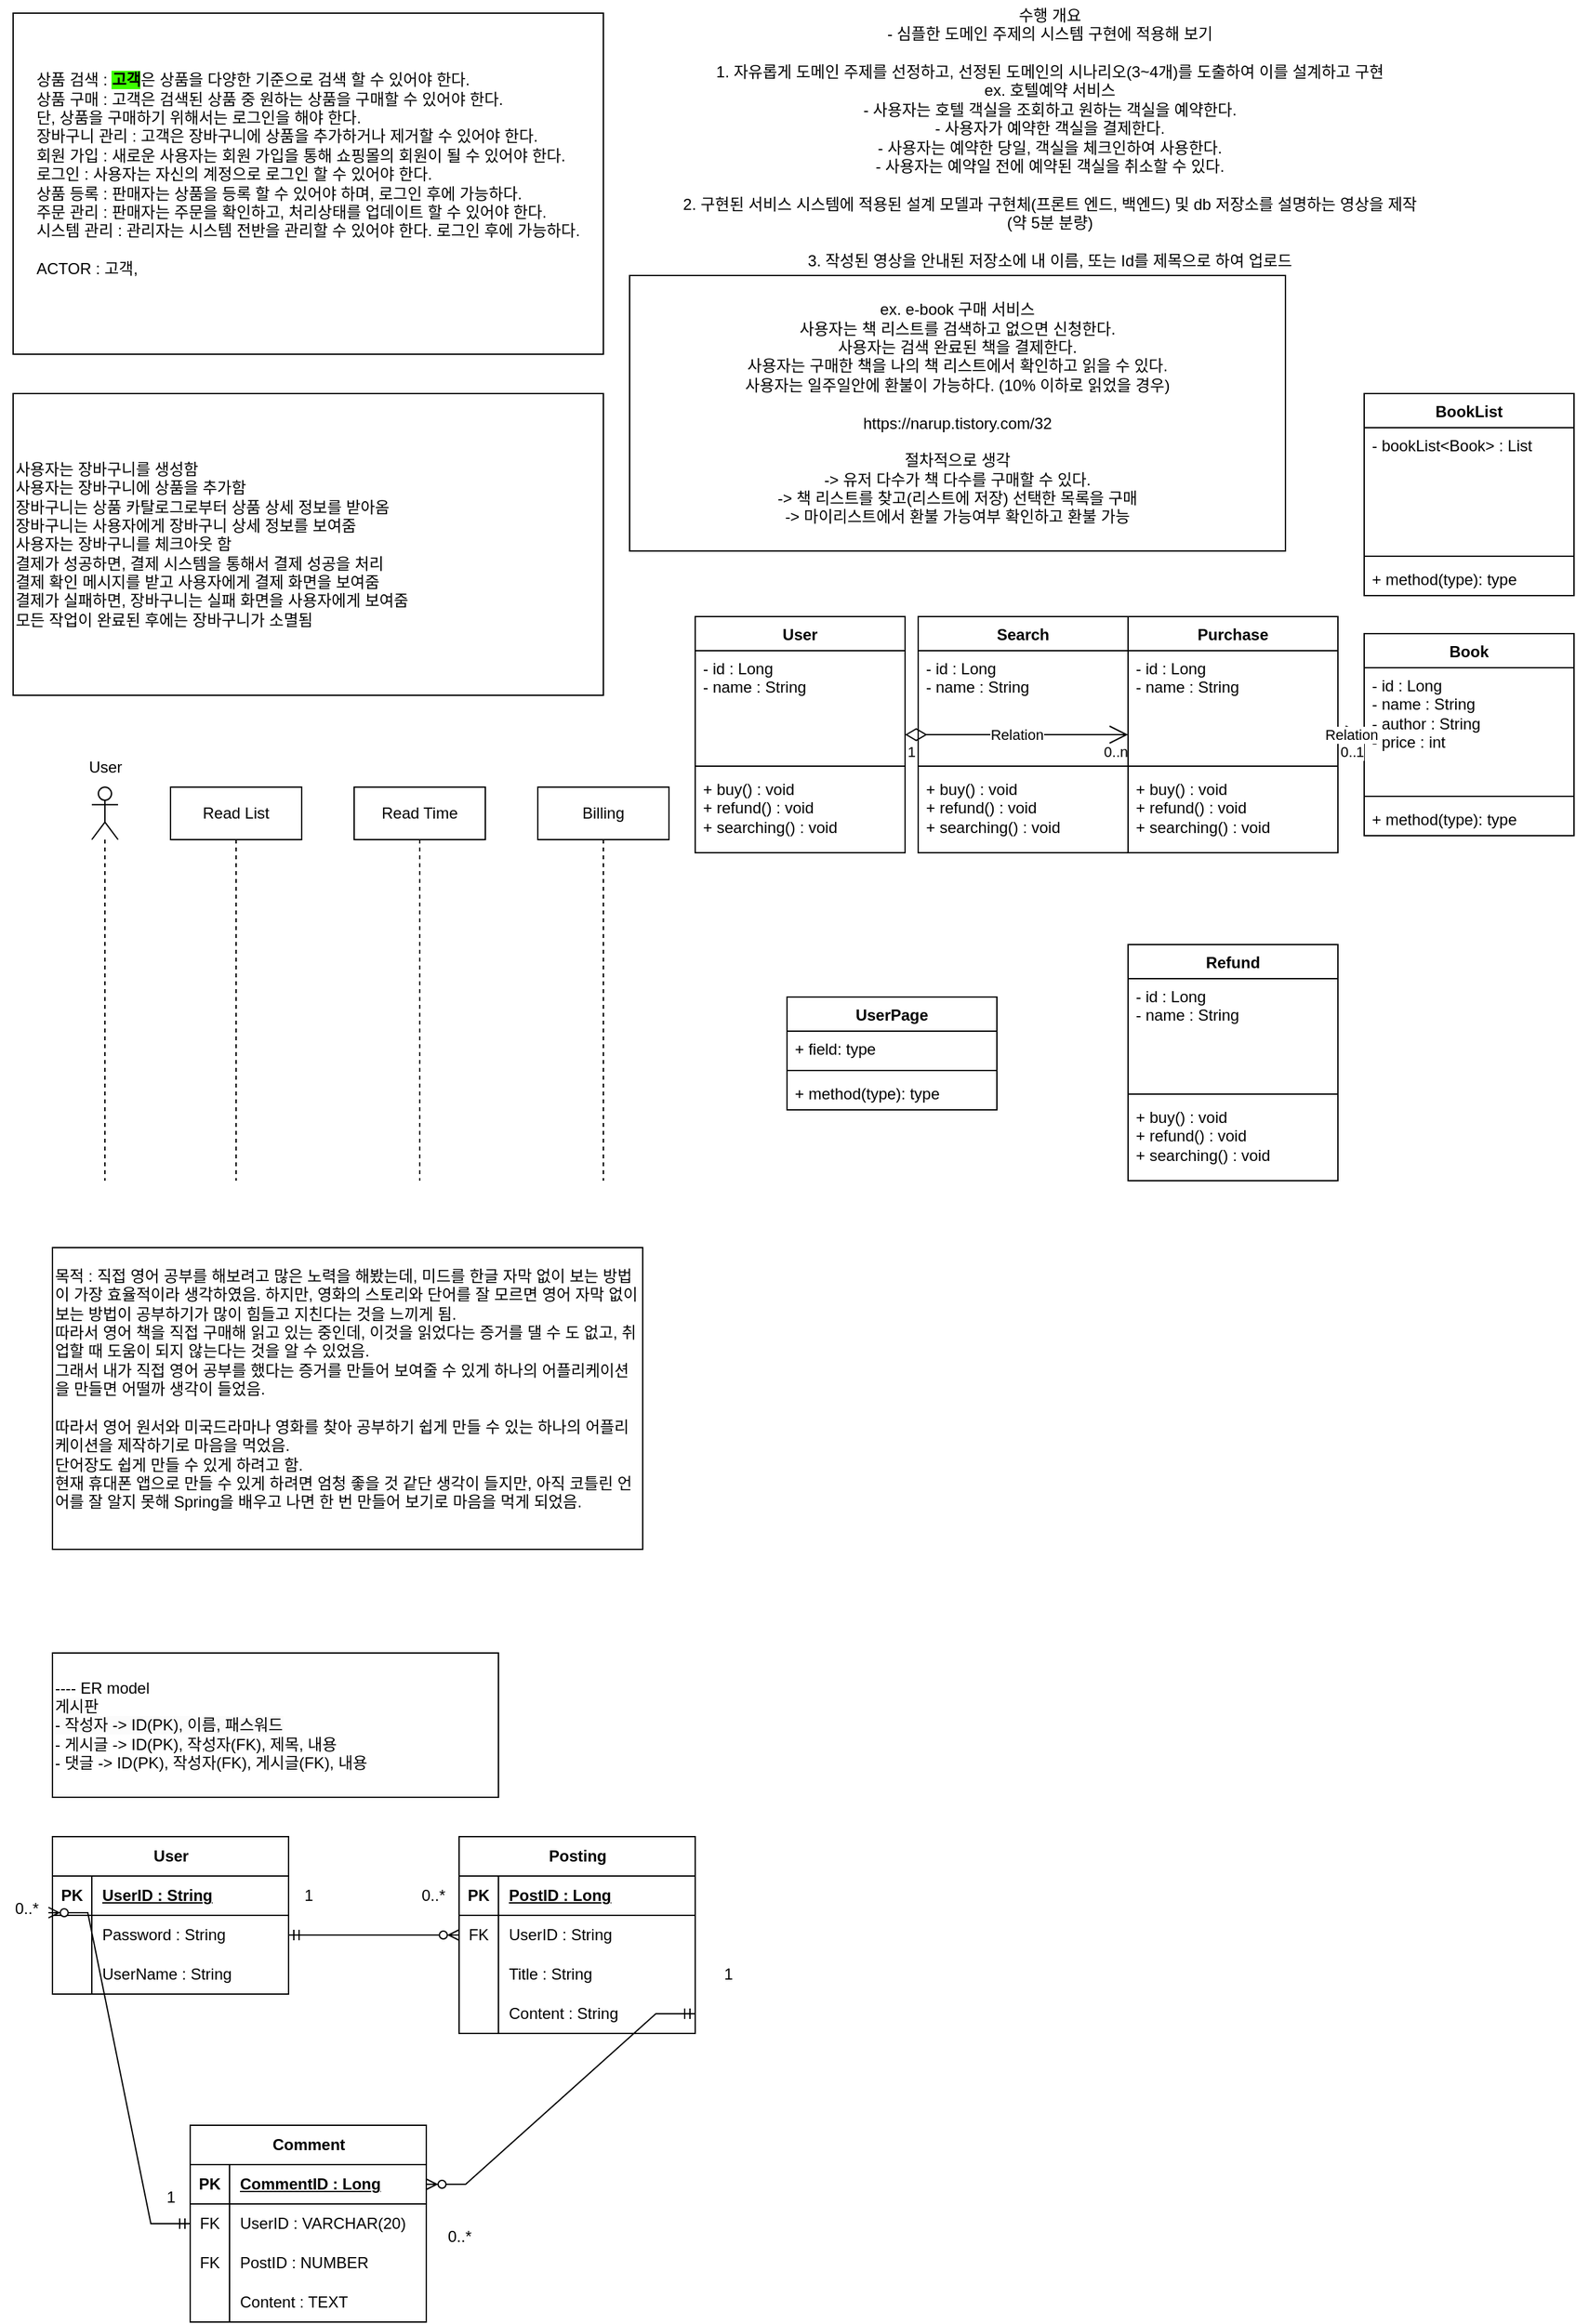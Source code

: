 <mxfile version="22.1.0" type="github">
  <diagram id="Ht1M8jgEwFfnCIfOTk4-" name="Page-1">
    <mxGraphModel dx="719" dy="732" grid="1" gridSize="10" guides="1" tooltips="1" connect="1" arrows="1" fold="1" page="1" pageScale="1" pageWidth="1169" pageHeight="827" math="0" shadow="0">
      <root>
        <mxCell id="0" />
        <mxCell id="1" parent="0" />
        <mxCell id="e8tlhrcb7yCJBZUDDpaf-1" value="&lt;div style=&quot;text-align: left;&quot;&gt;상품 검색 : &lt;b style=&quot;background-color: rgb(60, 255, 0);&quot;&gt;고객&lt;/b&gt;은 상품을 다양한 기준으로 검색 할 수 있어야 한다.&lt;/div&gt;&lt;div style=&quot;text-align: left;&quot;&gt;&lt;span style=&quot;background-color: initial;&quot;&gt;상품 구매 : 고객은 검색된 상품 중 원하는 상품을 구매할 수 있어야 한다.&lt;/span&gt;&lt;/div&gt;&lt;div style=&quot;text-align: left;&quot;&gt;&lt;span style=&quot;background-color: initial;&quot;&gt;단, 상품을 구매하기 위해서는 로그인을 해야 한다.&lt;/span&gt;&lt;/div&gt;&lt;div style=&quot;text-align: left;&quot;&gt;&lt;span style=&quot;background-color: initial;&quot;&gt;장바구니 관리 : 고객은 장바구니에 상품을 추가하거나 제거할 수 있어야 한다.&lt;/span&gt;&lt;/div&gt;&lt;div style=&quot;text-align: left;&quot;&gt;&lt;span style=&quot;background-color: initial;&quot;&gt;회원 가입 : 새로운 사용자는 회원 가입을 통해 쇼핑몰의 회원이 될 수 있어야 한다.&lt;/span&gt;&lt;/div&gt;&lt;div style=&quot;text-align: left;&quot;&gt;&lt;span style=&quot;background-color: initial;&quot;&gt;로그인 : 사용자는 자신의 계정으로 로그인 할 수 있어야 한다.&lt;/span&gt;&lt;/div&gt;&lt;div style=&quot;text-align: left;&quot;&gt;&lt;span style=&quot;background-color: initial;&quot;&gt;상품 등록 : 판매자는 상품을 등록 할 수 있어야 하며, 로그인 후에 가능하다.&lt;/span&gt;&lt;/div&gt;&lt;div style=&quot;text-align: left;&quot;&gt;주문 관리 : 판매자는 주문을 확인하고, 처리상태를 업데이트 할 수 있어야 한다.&lt;/div&gt;&lt;div style=&quot;text-align: left;&quot;&gt;시스템 관리 : 관리자는 시스템 전반을 관리할 수 있어야 한다. 로그인 후에 가능하다.&lt;/div&gt;&lt;div style=&quot;text-align: left;&quot;&gt;&lt;br&gt;&lt;/div&gt;&lt;div style=&quot;text-align: left;&quot;&gt;ACTOR : 고객,&amp;nbsp;&lt;/div&gt;&lt;div style=&quot;text-align: left;&quot;&gt;&lt;br&gt;&lt;/div&gt;" style="rounded=0;whiteSpace=wrap;html=1;" parent="1" vertex="1">
          <mxGeometry x="50" y="70" width="450" height="260" as="geometry" />
        </mxCell>
        <mxCell id="F7ZJ-oB4ErmjxCCrG8rz-1" value="&lt;div style=&quot;&quot;&gt;&lt;span style=&quot;background-color: initial;&quot;&gt;사용자는 장바구니를 생성함&lt;/span&gt;&lt;/div&gt;&lt;div style=&quot;&quot;&gt;&lt;span style=&quot;background-color: initial;&quot;&gt;사용자는 장바구니에 상품을 추가함&lt;/span&gt;&lt;/div&gt;&lt;div style=&quot;&quot;&gt;&lt;span style=&quot;background-color: initial;&quot;&gt;장바구니는 상품 카탈로그로부터 상품 상세 정보를 받아옴&lt;/span&gt;&lt;/div&gt;&lt;div style=&quot;&quot;&gt;&lt;span style=&quot;background-color: initial;&quot;&gt;장바구니는 사용자에게 장바구니 상세 정보를 보여줌&lt;/span&gt;&lt;/div&gt;&lt;div style=&quot;&quot;&gt;&lt;span style=&quot;background-color: initial;&quot;&gt;사용자는 장바구니를 체크아웃 함&lt;/span&gt;&lt;/div&gt;&lt;div style=&quot;&quot;&gt;&lt;span style=&quot;background-color: initial;&quot;&gt;결제가 성공하면, 결제 시스템을 통해서 결제 성공을 처리&lt;/span&gt;&lt;/div&gt;&lt;div style=&quot;&quot;&gt;&lt;span style=&quot;background-color: initial;&quot;&gt;결제 확인 메시지를 받고 사용자에게 결제 화면을 보여줌&lt;/span&gt;&lt;/div&gt;&lt;div style=&quot;&quot;&gt;&lt;span style=&quot;background-color: initial;&quot;&gt;결제가 실패하면, 장바구니는 실패 화면을 사용자에게 보여줌&lt;/span&gt;&lt;/div&gt;&lt;div style=&quot;&quot;&gt;&lt;span style=&quot;background-color: initial;&quot;&gt;모든 작업이 완료된 후에는 장바구니가 소멸됨&lt;/span&gt;&lt;/div&gt;" style="rounded=0;whiteSpace=wrap;html=1;align=left;" parent="1" vertex="1">
          <mxGeometry x="50" y="360" width="450" height="230" as="geometry" />
        </mxCell>
        <mxCell id="F7ZJ-oB4ErmjxCCrG8rz-2" value="" style="shape=umlLifeline;perimeter=lifelinePerimeter;whiteSpace=wrap;html=1;container=1;dropTarget=0;collapsible=0;recursiveResize=0;outlineConnect=0;portConstraint=eastwest;newEdgeStyle={&quot;curved&quot;:0,&quot;rounded&quot;:0};participant=umlActor;" parent="1" vertex="1">
          <mxGeometry x="110" y="660" width="20" height="300" as="geometry" />
        </mxCell>
        <mxCell id="F7ZJ-oB4ErmjxCCrG8rz-3" value="User" style="text;html=1;align=center;verticalAlign=middle;resizable=0;points=[];autosize=1;strokeColor=none;fillColor=none;" parent="1" vertex="1">
          <mxGeometry x="95" y="630" width="50" height="30" as="geometry" />
        </mxCell>
        <mxCell id="F7ZJ-oB4ErmjxCCrG8rz-4" value="Read List" style="shape=umlLifeline;perimeter=lifelinePerimeter;whiteSpace=wrap;html=1;container=1;dropTarget=0;collapsible=0;recursiveResize=0;outlineConnect=0;portConstraint=eastwest;newEdgeStyle={&quot;curved&quot;:0,&quot;rounded&quot;:0};" parent="1" vertex="1">
          <mxGeometry x="170" y="660" width="100" height="300" as="geometry" />
        </mxCell>
        <mxCell id="F7ZJ-oB4ErmjxCCrG8rz-5" value="Read Time" style="shape=umlLifeline;perimeter=lifelinePerimeter;whiteSpace=wrap;html=1;container=1;dropTarget=0;collapsible=0;recursiveResize=0;outlineConnect=0;portConstraint=eastwest;newEdgeStyle={&quot;curved&quot;:0,&quot;rounded&quot;:0};" parent="1" vertex="1">
          <mxGeometry x="310" y="660" width="100" height="300" as="geometry" />
        </mxCell>
        <mxCell id="F7ZJ-oB4ErmjxCCrG8rz-6" value="Billing" style="shape=umlLifeline;perimeter=lifelinePerimeter;whiteSpace=wrap;html=1;container=1;dropTarget=0;collapsible=0;recursiveResize=0;outlineConnect=0;portConstraint=eastwest;newEdgeStyle={&quot;curved&quot;:0,&quot;rounded&quot;:0};" parent="1" vertex="1">
          <mxGeometry x="450" y="660" width="100" height="300" as="geometry" />
        </mxCell>
        <mxCell id="F7ZJ-oB4ErmjxCCrG8rz-7" value="&lt;div style=&quot;&quot;&gt;&lt;span style=&quot;background-color: initial;&quot;&gt;목적 : 직접 영어 공부를 해보려고 많은 노력을 해봤는데, 미드를 한글 자막 없이 보는 방법이 가장 효율적이라 생각하였음. 하지만, 영화의 스토리와 단어를 잘 모르면 영어 자막 없이 보는 방법이 공부하기가 많이 힘들고 지친다는 것을 느끼게 됨.&lt;/span&gt;&lt;br&gt;&lt;/div&gt;&lt;div style=&quot;&quot;&gt;따라서 영어 책을 직접 구매해 읽고 있는 중인데, 이것을 읽었다는 증거를 댈 수 도 없고, 취업할 때 도움이 되지 않는다는 것을 알 수 있었음.&lt;/div&gt;&lt;div style=&quot;&quot;&gt;그래서 내가 직접 영어 공부를 했다는 증거를 만들어 보여줄 수 있게 하나의 어플리케이션을 만들면 어떨까 생각이 들었음.&lt;/div&gt;&lt;div style=&quot;&quot;&gt;&lt;br&gt;&lt;/div&gt;&lt;div style=&quot;&quot;&gt;따라서 영어 원서와 미국드라마나 영화를 찾아 공부하기 쉽게 만들 수 있는 하나의 어플리케이션을 제작하기로 마음을 먹었음.&lt;/div&gt;&lt;div style=&quot;&quot;&gt;단어장도 쉽게 만들 수 있게 하려고 함.&lt;/div&gt;&lt;div style=&quot;&quot;&gt;현재 휴대폰 앱으로 만들 수 있게 하려면 엄청 좋을 것 같단 생각이 들지만, 아직 코틀린 언어를 잘 알지 못해 Spring을 배우고 나면 한 번 만들어 보기로 마음을 먹게 되었음.&lt;/div&gt;&lt;div style=&quot;&quot;&gt;&lt;br&gt;&lt;/div&gt;" style="rounded=0;whiteSpace=wrap;html=1;align=left;" parent="1" vertex="1">
          <mxGeometry x="80" y="1011" width="450" height="230" as="geometry" />
        </mxCell>
        <mxCell id="a514tV2Zasep0FcYqCBT-2" value="---- ER model&lt;br&gt;&lt;span style=&quot;color: rgb(0, 0, 0); font-family: Helvetica; font-size: 12px; font-style: normal; font-variant-ligatures: normal; font-variant-caps: normal; font-weight: 400; letter-spacing: normal; orphans: 2; text-indent: 0px; text-transform: none; widows: 2; word-spacing: 0px; -webkit-text-stroke-width: 0px; background-color: rgb(251, 251, 251); text-decoration-thickness: initial; text-decoration-style: initial; text-decoration-color: initial; float: none; display: inline !important;&quot;&gt;게시판&lt;br&gt;- 작성자 -&amp;gt; ID(PK), 이름, 패스워드&lt;/span&gt;&lt;br&gt;- 게시글 -&amp;gt; ID(PK), 작성자(FK), 제목, 내용&lt;br&gt;- 댓글 -&amp;gt; ID(PK), 작성자(FK), 게시글(FK), 내용" style="whiteSpace=wrap;html=1;align=left;" parent="1" vertex="1">
          <mxGeometry x="80" y="1320" width="340" height="110" as="geometry" />
        </mxCell>
        <mxCell id="a514tV2Zasep0FcYqCBT-3" value="User" style="shape=table;startSize=30;container=1;collapsible=1;childLayout=tableLayout;fixedRows=1;rowLines=0;fontStyle=1;align=center;resizeLast=1;html=1;" parent="1" vertex="1">
          <mxGeometry x="80" y="1460" width="180" height="120" as="geometry" />
        </mxCell>
        <mxCell id="a514tV2Zasep0FcYqCBT-4" value="" style="shape=tableRow;horizontal=0;startSize=0;swimlaneHead=0;swimlaneBody=0;fillColor=none;collapsible=0;dropTarget=0;points=[[0,0.5],[1,0.5]];portConstraint=eastwest;top=0;left=0;right=0;bottom=1;" parent="a514tV2Zasep0FcYqCBT-3" vertex="1">
          <mxGeometry y="30" width="180" height="30" as="geometry" />
        </mxCell>
        <mxCell id="a514tV2Zasep0FcYqCBT-5" value="PK" style="shape=partialRectangle;connectable=0;fillColor=none;top=0;left=0;bottom=0;right=0;fontStyle=1;overflow=hidden;whiteSpace=wrap;html=1;" parent="a514tV2Zasep0FcYqCBT-4" vertex="1">
          <mxGeometry width="30" height="30" as="geometry">
            <mxRectangle width="30" height="30" as="alternateBounds" />
          </mxGeometry>
        </mxCell>
        <mxCell id="a514tV2Zasep0FcYqCBT-6" value="UserID : String" style="shape=partialRectangle;connectable=0;fillColor=none;top=0;left=0;bottom=0;right=0;align=left;spacingLeft=6;fontStyle=5;overflow=hidden;whiteSpace=wrap;html=1;" parent="a514tV2Zasep0FcYqCBT-4" vertex="1">
          <mxGeometry x="30" width="150" height="30" as="geometry">
            <mxRectangle width="150" height="30" as="alternateBounds" />
          </mxGeometry>
        </mxCell>
        <mxCell id="a514tV2Zasep0FcYqCBT-7" value="" style="shape=tableRow;horizontal=0;startSize=0;swimlaneHead=0;swimlaneBody=0;fillColor=none;collapsible=0;dropTarget=0;points=[[0,0.5],[1,0.5]];portConstraint=eastwest;top=0;left=0;right=0;bottom=0;" parent="a514tV2Zasep0FcYqCBT-3" vertex="1">
          <mxGeometry y="60" width="180" height="30" as="geometry" />
        </mxCell>
        <mxCell id="a514tV2Zasep0FcYqCBT-8" value="" style="shape=partialRectangle;connectable=0;fillColor=none;top=0;left=0;bottom=0;right=0;editable=1;overflow=hidden;whiteSpace=wrap;html=1;" parent="a514tV2Zasep0FcYqCBT-7" vertex="1">
          <mxGeometry width="30" height="30" as="geometry">
            <mxRectangle width="30" height="30" as="alternateBounds" />
          </mxGeometry>
        </mxCell>
        <mxCell id="a514tV2Zasep0FcYqCBT-9" value="Password : String" style="shape=partialRectangle;connectable=0;fillColor=none;top=0;left=0;bottom=0;right=0;align=left;spacingLeft=6;overflow=hidden;whiteSpace=wrap;html=1;" parent="a514tV2Zasep0FcYqCBT-7" vertex="1">
          <mxGeometry x="30" width="150" height="30" as="geometry">
            <mxRectangle width="150" height="30" as="alternateBounds" />
          </mxGeometry>
        </mxCell>
        <mxCell id="a514tV2Zasep0FcYqCBT-10" value="" style="shape=tableRow;horizontal=0;startSize=0;swimlaneHead=0;swimlaneBody=0;fillColor=none;collapsible=0;dropTarget=0;points=[[0,0.5],[1,0.5]];portConstraint=eastwest;top=0;left=0;right=0;bottom=0;" parent="a514tV2Zasep0FcYqCBT-3" vertex="1">
          <mxGeometry y="90" width="180" height="30" as="geometry" />
        </mxCell>
        <mxCell id="a514tV2Zasep0FcYqCBT-11" value="" style="shape=partialRectangle;connectable=0;fillColor=none;top=0;left=0;bottom=0;right=0;editable=1;overflow=hidden;whiteSpace=wrap;html=1;" parent="a514tV2Zasep0FcYqCBT-10" vertex="1">
          <mxGeometry width="30" height="30" as="geometry">
            <mxRectangle width="30" height="30" as="alternateBounds" />
          </mxGeometry>
        </mxCell>
        <mxCell id="a514tV2Zasep0FcYqCBT-12" value="UserName : String" style="shape=partialRectangle;connectable=0;fillColor=none;top=0;left=0;bottom=0;right=0;align=left;spacingLeft=6;overflow=hidden;whiteSpace=wrap;html=1;" parent="a514tV2Zasep0FcYqCBT-10" vertex="1">
          <mxGeometry x="30" width="150" height="30" as="geometry">
            <mxRectangle width="150" height="30" as="alternateBounds" />
          </mxGeometry>
        </mxCell>
        <mxCell id="a514tV2Zasep0FcYqCBT-19" value="Posting" style="shape=table;startSize=30;container=1;collapsible=1;childLayout=tableLayout;fixedRows=1;rowLines=0;fontStyle=1;align=center;resizeLast=1;html=1;" parent="1" vertex="1">
          <mxGeometry x="390" y="1460" width="180" height="150" as="geometry" />
        </mxCell>
        <mxCell id="a514tV2Zasep0FcYqCBT-20" value="" style="shape=tableRow;horizontal=0;startSize=0;swimlaneHead=0;swimlaneBody=0;fillColor=none;collapsible=0;dropTarget=0;points=[[0,0.5],[1,0.5]];portConstraint=eastwest;top=0;left=0;right=0;bottom=1;" parent="a514tV2Zasep0FcYqCBT-19" vertex="1">
          <mxGeometry y="30" width="180" height="30" as="geometry" />
        </mxCell>
        <mxCell id="a514tV2Zasep0FcYqCBT-21" value="PK" style="shape=partialRectangle;connectable=0;fillColor=none;top=0;left=0;bottom=0;right=0;fontStyle=1;overflow=hidden;whiteSpace=wrap;html=1;" parent="a514tV2Zasep0FcYqCBT-20" vertex="1">
          <mxGeometry width="30" height="30" as="geometry">
            <mxRectangle width="30" height="30" as="alternateBounds" />
          </mxGeometry>
        </mxCell>
        <mxCell id="a514tV2Zasep0FcYqCBT-22" value="PostID : Long" style="shape=partialRectangle;connectable=0;fillColor=none;top=0;left=0;bottom=0;right=0;align=left;spacingLeft=6;fontStyle=5;overflow=hidden;whiteSpace=wrap;html=1;" parent="a514tV2Zasep0FcYqCBT-20" vertex="1">
          <mxGeometry x="30" width="150" height="30" as="geometry">
            <mxRectangle width="150" height="30" as="alternateBounds" />
          </mxGeometry>
        </mxCell>
        <mxCell id="a514tV2Zasep0FcYqCBT-23" value="" style="shape=tableRow;horizontal=0;startSize=0;swimlaneHead=0;swimlaneBody=0;fillColor=none;collapsible=0;dropTarget=0;points=[[0,0.5],[1,0.5]];portConstraint=eastwest;top=0;left=0;right=0;bottom=0;" parent="a514tV2Zasep0FcYqCBT-19" vertex="1">
          <mxGeometry y="60" width="180" height="30" as="geometry" />
        </mxCell>
        <mxCell id="a514tV2Zasep0FcYqCBT-24" value="FK" style="shape=partialRectangle;connectable=0;fillColor=none;top=0;left=0;bottom=0;right=0;editable=1;overflow=hidden;whiteSpace=wrap;html=1;" parent="a514tV2Zasep0FcYqCBT-23" vertex="1">
          <mxGeometry width="30" height="30" as="geometry">
            <mxRectangle width="30" height="30" as="alternateBounds" />
          </mxGeometry>
        </mxCell>
        <mxCell id="a514tV2Zasep0FcYqCBT-25" value="UserID : String" style="shape=partialRectangle;connectable=0;fillColor=none;top=0;left=0;bottom=0;right=0;align=left;spacingLeft=6;overflow=hidden;whiteSpace=wrap;html=1;" parent="a514tV2Zasep0FcYqCBT-23" vertex="1">
          <mxGeometry x="30" width="150" height="30" as="geometry">
            <mxRectangle width="150" height="30" as="alternateBounds" />
          </mxGeometry>
        </mxCell>
        <mxCell id="a514tV2Zasep0FcYqCBT-26" value="" style="shape=tableRow;horizontal=0;startSize=0;swimlaneHead=0;swimlaneBody=0;fillColor=none;collapsible=0;dropTarget=0;points=[[0,0.5],[1,0.5]];portConstraint=eastwest;top=0;left=0;right=0;bottom=0;" parent="a514tV2Zasep0FcYqCBT-19" vertex="1">
          <mxGeometry y="90" width="180" height="30" as="geometry" />
        </mxCell>
        <mxCell id="a514tV2Zasep0FcYqCBT-27" value="" style="shape=partialRectangle;connectable=0;fillColor=none;top=0;left=0;bottom=0;right=0;editable=1;overflow=hidden;whiteSpace=wrap;html=1;" parent="a514tV2Zasep0FcYqCBT-26" vertex="1">
          <mxGeometry width="30" height="30" as="geometry">
            <mxRectangle width="30" height="30" as="alternateBounds" />
          </mxGeometry>
        </mxCell>
        <mxCell id="a514tV2Zasep0FcYqCBT-28" value="Title : String" style="shape=partialRectangle;connectable=0;fillColor=none;top=0;left=0;bottom=0;right=0;align=left;spacingLeft=6;overflow=hidden;whiteSpace=wrap;html=1;" parent="a514tV2Zasep0FcYqCBT-26" vertex="1">
          <mxGeometry x="30" width="150" height="30" as="geometry">
            <mxRectangle width="150" height="30" as="alternateBounds" />
          </mxGeometry>
        </mxCell>
        <mxCell id="a514tV2Zasep0FcYqCBT-29" style="shape=tableRow;horizontal=0;startSize=0;swimlaneHead=0;swimlaneBody=0;fillColor=none;collapsible=0;dropTarget=0;points=[[0,0.5],[1,0.5]];portConstraint=eastwest;top=0;left=0;right=0;bottom=0;" parent="a514tV2Zasep0FcYqCBT-19" vertex="1">
          <mxGeometry y="120" width="180" height="30" as="geometry" />
        </mxCell>
        <mxCell id="a514tV2Zasep0FcYqCBT-30" style="shape=partialRectangle;connectable=0;fillColor=none;top=0;left=0;bottom=0;right=0;editable=1;overflow=hidden;whiteSpace=wrap;html=1;" parent="a514tV2Zasep0FcYqCBT-29" vertex="1">
          <mxGeometry width="30" height="30" as="geometry">
            <mxRectangle width="30" height="30" as="alternateBounds" />
          </mxGeometry>
        </mxCell>
        <mxCell id="a514tV2Zasep0FcYqCBT-31" value="Content : String" style="shape=partialRectangle;connectable=0;fillColor=none;top=0;left=0;bottom=0;right=0;align=left;spacingLeft=6;overflow=hidden;whiteSpace=wrap;html=1;" parent="a514tV2Zasep0FcYqCBT-29" vertex="1">
          <mxGeometry x="30" width="150" height="30" as="geometry">
            <mxRectangle width="150" height="30" as="alternateBounds" />
          </mxGeometry>
        </mxCell>
        <mxCell id="a514tV2Zasep0FcYqCBT-32" value="Comment" style="shape=table;startSize=30;container=1;collapsible=1;childLayout=tableLayout;fixedRows=1;rowLines=0;fontStyle=1;align=center;resizeLast=1;html=1;" parent="1" vertex="1">
          <mxGeometry x="185" y="1680" width="180" height="150" as="geometry" />
        </mxCell>
        <mxCell id="a514tV2Zasep0FcYqCBT-33" value="" style="shape=tableRow;horizontal=0;startSize=0;swimlaneHead=0;swimlaneBody=0;fillColor=none;collapsible=0;dropTarget=0;points=[[0,0.5],[1,0.5]];portConstraint=eastwest;top=0;left=0;right=0;bottom=1;" parent="a514tV2Zasep0FcYqCBT-32" vertex="1">
          <mxGeometry y="30" width="180" height="30" as="geometry" />
        </mxCell>
        <mxCell id="a514tV2Zasep0FcYqCBT-34" value="PK" style="shape=partialRectangle;connectable=0;fillColor=none;top=0;left=0;bottom=0;right=0;fontStyle=1;overflow=hidden;whiteSpace=wrap;html=1;" parent="a514tV2Zasep0FcYqCBT-33" vertex="1">
          <mxGeometry width="30" height="30" as="geometry">
            <mxRectangle width="30" height="30" as="alternateBounds" />
          </mxGeometry>
        </mxCell>
        <mxCell id="a514tV2Zasep0FcYqCBT-35" value="CommentID : Long&lt;span style=&quot;white-space: pre;&quot;&gt;&#x9;&lt;/span&gt;" style="shape=partialRectangle;connectable=0;fillColor=none;top=0;left=0;bottom=0;right=0;align=left;spacingLeft=6;fontStyle=5;overflow=hidden;whiteSpace=wrap;html=1;" parent="a514tV2Zasep0FcYqCBT-33" vertex="1">
          <mxGeometry x="30" width="150" height="30" as="geometry">
            <mxRectangle width="150" height="30" as="alternateBounds" />
          </mxGeometry>
        </mxCell>
        <mxCell id="a514tV2Zasep0FcYqCBT-36" value="" style="shape=tableRow;horizontal=0;startSize=0;swimlaneHead=0;swimlaneBody=0;fillColor=none;collapsible=0;dropTarget=0;points=[[0,0.5],[1,0.5]];portConstraint=eastwest;top=0;left=0;right=0;bottom=0;" parent="a514tV2Zasep0FcYqCBT-32" vertex="1">
          <mxGeometry y="60" width="180" height="30" as="geometry" />
        </mxCell>
        <mxCell id="a514tV2Zasep0FcYqCBT-37" value="FK" style="shape=partialRectangle;connectable=0;fillColor=none;top=0;left=0;bottom=0;right=0;editable=1;overflow=hidden;whiteSpace=wrap;html=1;" parent="a514tV2Zasep0FcYqCBT-36" vertex="1">
          <mxGeometry width="30" height="30" as="geometry">
            <mxRectangle width="30" height="30" as="alternateBounds" />
          </mxGeometry>
        </mxCell>
        <mxCell id="a514tV2Zasep0FcYqCBT-38" value="UserID : VARCHAR(20)" style="shape=partialRectangle;connectable=0;fillColor=none;top=0;left=0;bottom=0;right=0;align=left;spacingLeft=6;overflow=hidden;whiteSpace=wrap;html=1;" parent="a514tV2Zasep0FcYqCBT-36" vertex="1">
          <mxGeometry x="30" width="150" height="30" as="geometry">
            <mxRectangle width="150" height="30" as="alternateBounds" />
          </mxGeometry>
        </mxCell>
        <mxCell id="a514tV2Zasep0FcYqCBT-39" value="" style="shape=tableRow;horizontal=0;startSize=0;swimlaneHead=0;swimlaneBody=0;fillColor=none;collapsible=0;dropTarget=0;points=[[0,0.5],[1,0.5]];portConstraint=eastwest;top=0;left=0;right=0;bottom=0;" parent="a514tV2Zasep0FcYqCBT-32" vertex="1">
          <mxGeometry y="90" width="180" height="30" as="geometry" />
        </mxCell>
        <mxCell id="a514tV2Zasep0FcYqCBT-40" value="FK" style="shape=partialRectangle;connectable=0;fillColor=none;top=0;left=0;bottom=0;right=0;editable=1;overflow=hidden;whiteSpace=wrap;html=1;" parent="a514tV2Zasep0FcYqCBT-39" vertex="1">
          <mxGeometry width="30" height="30" as="geometry">
            <mxRectangle width="30" height="30" as="alternateBounds" />
          </mxGeometry>
        </mxCell>
        <mxCell id="a514tV2Zasep0FcYqCBT-41" value="PostID : NUMBER" style="shape=partialRectangle;connectable=0;fillColor=none;top=0;left=0;bottom=0;right=0;align=left;spacingLeft=6;overflow=hidden;whiteSpace=wrap;html=1;" parent="a514tV2Zasep0FcYqCBT-39" vertex="1">
          <mxGeometry x="30" width="150" height="30" as="geometry">
            <mxRectangle width="150" height="30" as="alternateBounds" />
          </mxGeometry>
        </mxCell>
        <mxCell id="a514tV2Zasep0FcYqCBT-42" value="" style="shape=tableRow;horizontal=0;startSize=0;swimlaneHead=0;swimlaneBody=0;fillColor=none;collapsible=0;dropTarget=0;points=[[0,0.5],[1,0.5]];portConstraint=eastwest;top=0;left=0;right=0;bottom=0;" parent="a514tV2Zasep0FcYqCBT-32" vertex="1">
          <mxGeometry y="120" width="180" height="30" as="geometry" />
        </mxCell>
        <mxCell id="a514tV2Zasep0FcYqCBT-43" value="" style="shape=partialRectangle;connectable=0;fillColor=none;top=0;left=0;bottom=0;right=0;editable=1;overflow=hidden;whiteSpace=wrap;html=1;" parent="a514tV2Zasep0FcYqCBT-42" vertex="1">
          <mxGeometry width="30" height="30" as="geometry">
            <mxRectangle width="30" height="30" as="alternateBounds" />
          </mxGeometry>
        </mxCell>
        <mxCell id="a514tV2Zasep0FcYqCBT-44" value="Content : TEXT" style="shape=partialRectangle;connectable=0;fillColor=none;top=0;left=0;bottom=0;right=0;align=left;spacingLeft=6;overflow=hidden;whiteSpace=wrap;html=1;" parent="a514tV2Zasep0FcYqCBT-42" vertex="1">
          <mxGeometry x="30" width="150" height="30" as="geometry">
            <mxRectangle width="150" height="30" as="alternateBounds" />
          </mxGeometry>
        </mxCell>
        <mxCell id="a514tV2Zasep0FcYqCBT-45" value="0..*" style="text;html=1;align=center;verticalAlign=middle;resizable=0;points=[];autosize=1;strokeColor=none;fillColor=none;" parent="1" vertex="1">
          <mxGeometry x="350" y="1490" width="40" height="30" as="geometry" />
        </mxCell>
        <mxCell id="a514tV2Zasep0FcYqCBT-46" value="1" style="text;html=1;align=center;verticalAlign=middle;resizable=0;points=[];autosize=1;strokeColor=none;fillColor=none;" parent="1" vertex="1">
          <mxGeometry x="260" y="1490" width="30" height="30" as="geometry" />
        </mxCell>
        <mxCell id="a514tV2Zasep0FcYqCBT-47" value="" style="edgeStyle=entityRelationEdgeStyle;fontSize=12;html=1;endArrow=ERzeroToMany;startArrow=ERmandOne;rounded=0;exitX=1;exitY=0.5;exitDx=0;exitDy=0;entryX=0;entryY=0.5;entryDx=0;entryDy=0;" parent="1" source="a514tV2Zasep0FcYqCBT-7" target="a514tV2Zasep0FcYqCBT-23" edge="1">
          <mxGeometry width="100" height="100" relative="1" as="geometry">
            <mxPoint x="290" y="1610" as="sourcePoint" />
            <mxPoint x="390" y="1510" as="targetPoint" />
          </mxGeometry>
        </mxCell>
        <mxCell id="a514tV2Zasep0FcYqCBT-48" value="0..*" style="text;html=1;align=center;verticalAlign=middle;resizable=0;points=[];autosize=1;strokeColor=none;fillColor=none;" parent="1" vertex="1">
          <mxGeometry x="370" y="1750" width="40" height="30" as="geometry" />
        </mxCell>
        <mxCell id="a514tV2Zasep0FcYqCBT-49" value="1" style="text;html=1;align=center;verticalAlign=middle;resizable=0;points=[];autosize=1;strokeColor=none;fillColor=none;" parent="1" vertex="1">
          <mxGeometry x="580" y="1550" width="30" height="30" as="geometry" />
        </mxCell>
        <mxCell id="a514tV2Zasep0FcYqCBT-50" value="" style="edgeStyle=entityRelationEdgeStyle;fontSize=12;html=1;endArrow=ERzeroToMany;startArrow=ERmandOne;rounded=0;exitX=1;exitY=0.5;exitDx=0;exitDy=0;entryX=1;entryY=0.5;entryDx=0;entryDy=0;" parent="1" source="a514tV2Zasep0FcYqCBT-29" target="a514tV2Zasep0FcYqCBT-33" edge="1">
          <mxGeometry width="100" height="100" relative="1" as="geometry">
            <mxPoint x="270" y="1545" as="sourcePoint" />
            <mxPoint x="400" y="1545" as="targetPoint" />
            <Array as="points">
              <mxPoint x="610" y="1630" />
              <mxPoint x="580" y="1630" />
              <mxPoint x="370" y="1750" />
              <mxPoint x="530" y="1680" />
              <mxPoint x="480" y="1680" />
              <mxPoint x="480" y="1680" />
            </Array>
          </mxGeometry>
        </mxCell>
        <mxCell id="a514tV2Zasep0FcYqCBT-51" value="" style="edgeStyle=entityRelationEdgeStyle;fontSize=12;html=1;endArrow=ERzeroToMany;startArrow=ERmandOne;rounded=0;exitX=0;exitY=0.5;exitDx=0;exitDy=0;entryX=-0.017;entryY=-0.067;entryDx=0;entryDy=0;entryPerimeter=0;" parent="1" source="a514tV2Zasep0FcYqCBT-36" target="a514tV2Zasep0FcYqCBT-7" edge="1">
          <mxGeometry width="100" height="100" relative="1" as="geometry">
            <mxPoint x="270" y="1545" as="sourcePoint" />
            <mxPoint x="70" y="1510" as="targetPoint" />
            <Array as="points">
              <mxPoint x="70" y="1520" />
              <mxPoint y="1660" />
            </Array>
          </mxGeometry>
        </mxCell>
        <mxCell id="a514tV2Zasep0FcYqCBT-53" value="1" style="text;html=1;align=center;verticalAlign=middle;resizable=0;points=[];autosize=1;strokeColor=none;fillColor=none;" parent="1" vertex="1">
          <mxGeometry x="155" y="1720" width="30" height="30" as="geometry" />
        </mxCell>
        <mxCell id="a514tV2Zasep0FcYqCBT-54" value="0..*" style="text;html=1;align=center;verticalAlign=middle;resizable=0;points=[];autosize=1;strokeColor=none;fillColor=none;" parent="1" vertex="1">
          <mxGeometry x="40" y="1500" width="40" height="30" as="geometry" />
        </mxCell>
        <mxCell id="3CcM--OLe3_anBQ2hIXr-1" value="수행 개요&lt;br&gt;- 심플한 도메인 주제의 시스템 구현에 적용해 보기&lt;br&gt;&lt;br&gt;1. 자유롭게 도메인 주제를 선정하고, 선정된 도메인의 시나리오(3~4개)를 도출하여 이를 설계하고 구현&lt;br&gt;ex. 호텔예약 서비스&lt;br&gt;- 사용자는 호텔 객실을 조회하고 원하는 객실을 예약한다.&lt;br&gt;- 사용자가 예약한 객실을 결제한다.&lt;br&gt;- 사용자는 예약한 당일, 객실을 체크인하여 사용한다.&lt;br&gt;- 사용자는 예약일 전에 예약된 객실을 취소할 수 있다.&lt;br&gt;&lt;br&gt;2. 구현된 서비스 시스템에 적용된 설계 모델과 구현체(프론트 엔드, 백엔드) 및 db 저장소를 설명하는 영상을 제작&lt;br&gt;(약 5분 분량)&lt;br&gt;&lt;br&gt;3. 작성된 영상을 안내된 저장소에 내 이름, 또는 Id를 제목으로 하여 업로드&lt;br&gt;" style="text;html=1;align=center;verticalAlign=middle;resizable=0;points=[];autosize=1;strokeColor=none;fillColor=none;" parent="1" vertex="1">
          <mxGeometry x="530" y="60" width="620" height="210" as="geometry" />
        </mxCell>
        <mxCell id="3CcM--OLe3_anBQ2hIXr-2" value="ex. e-book 구매 서비스&lt;br&gt;사용자는 책 리스트를 검색하고 없으면 신청한다.&lt;br&gt;사용자는 검색 완료된 책을 결제한다.&lt;br&gt;사용자는 구매한 책을 나의 책 리스트에서 확인하고 읽을 수 있다.&lt;br&gt;사용자는 일주일안에 환불이 가능하다. (10% 이하로 읽었을 경우)&lt;br&gt;&lt;br&gt;https://narup.tistory.com/32&lt;br&gt;&lt;br&gt;절차적으로 생각&lt;br&gt;-&amp;gt; 유저 다수가 책 다수를 구매할 수 있다.&lt;br&gt;-&amp;gt; 책 리스트를 찾고(리스트에 저장) 선택한 목록을 구매&lt;br&gt;-&amp;gt; 마이리스트에서 환불 가능여부 확인하고 환불 가능" style="rounded=0;whiteSpace=wrap;html=1;" parent="1" vertex="1">
          <mxGeometry x="520" y="270" width="500" height="210" as="geometry" />
        </mxCell>
        <mxCell id="3CcM--OLe3_anBQ2hIXr-3" value="User" style="swimlane;fontStyle=1;align=center;verticalAlign=top;childLayout=stackLayout;horizontal=1;startSize=26;horizontalStack=0;resizeParent=1;resizeParentMax=0;resizeLast=0;collapsible=1;marginBottom=0;whiteSpace=wrap;html=1;" parent="1" vertex="1">
          <mxGeometry x="570" y="530" width="160" height="180" as="geometry" />
        </mxCell>
        <mxCell id="3CcM--OLe3_anBQ2hIXr-4" value="- id : Long&lt;br&gt;- name : String" style="text;strokeColor=none;fillColor=none;align=left;verticalAlign=top;spacingLeft=4;spacingRight=4;overflow=hidden;rotatable=0;points=[[0,0.5],[1,0.5]];portConstraint=eastwest;whiteSpace=wrap;html=1;" parent="3CcM--OLe3_anBQ2hIXr-3" vertex="1">
          <mxGeometry y="26" width="160" height="84" as="geometry" />
        </mxCell>
        <mxCell id="3CcM--OLe3_anBQ2hIXr-5" value="" style="line;strokeWidth=1;fillColor=none;align=left;verticalAlign=middle;spacingTop=-1;spacingLeft=3;spacingRight=3;rotatable=0;labelPosition=right;points=[];portConstraint=eastwest;strokeColor=inherit;" parent="3CcM--OLe3_anBQ2hIXr-3" vertex="1">
          <mxGeometry y="110" width="160" height="8" as="geometry" />
        </mxCell>
        <mxCell id="3CcM--OLe3_anBQ2hIXr-6" value="+ buy() : void&lt;br&gt;+ refund() : void&lt;br&gt;+ searching() : void" style="text;strokeColor=none;fillColor=none;align=left;verticalAlign=top;spacingLeft=4;spacingRight=4;overflow=hidden;rotatable=0;points=[[0,0.5],[1,0.5]];portConstraint=eastwest;whiteSpace=wrap;html=1;" parent="3CcM--OLe3_anBQ2hIXr-3" vertex="1">
          <mxGeometry y="118" width="160" height="62" as="geometry" />
        </mxCell>
        <mxCell id="3CcM--OLe3_anBQ2hIXr-7" value="Book" style="swimlane;fontStyle=1;align=center;verticalAlign=top;childLayout=stackLayout;horizontal=1;startSize=26;horizontalStack=0;resizeParent=1;resizeParentMax=0;resizeLast=0;collapsible=1;marginBottom=0;whiteSpace=wrap;html=1;" parent="1" vertex="1">
          <mxGeometry x="1080" y="543" width="160" height="154" as="geometry" />
        </mxCell>
        <mxCell id="3CcM--OLe3_anBQ2hIXr-8" value="- id : Long&lt;br&gt;- name : String&lt;br&gt;- author : String&lt;br&gt;- price : int" style="text;strokeColor=none;fillColor=none;align=left;verticalAlign=top;spacingLeft=4;spacingRight=4;overflow=hidden;rotatable=0;points=[[0,0.5],[1,0.5]];portConstraint=eastwest;whiteSpace=wrap;html=1;" parent="3CcM--OLe3_anBQ2hIXr-7" vertex="1">
          <mxGeometry y="26" width="160" height="94" as="geometry" />
        </mxCell>
        <mxCell id="3CcM--OLe3_anBQ2hIXr-9" value="" style="line;strokeWidth=1;fillColor=none;align=left;verticalAlign=middle;spacingTop=-1;spacingLeft=3;spacingRight=3;rotatable=0;labelPosition=right;points=[];portConstraint=eastwest;strokeColor=inherit;" parent="3CcM--OLe3_anBQ2hIXr-7" vertex="1">
          <mxGeometry y="120" width="160" height="8" as="geometry" />
        </mxCell>
        <mxCell id="3CcM--OLe3_anBQ2hIXr-10" value="+ method(type): type" style="text;strokeColor=none;fillColor=none;align=left;verticalAlign=top;spacingLeft=4;spacingRight=4;overflow=hidden;rotatable=0;points=[[0,0.5],[1,0.5]];portConstraint=eastwest;whiteSpace=wrap;html=1;" parent="3CcM--OLe3_anBQ2hIXr-7" vertex="1">
          <mxGeometry y="128" width="160" height="26" as="geometry" />
        </mxCell>
        <mxCell id="3CcM--OLe3_anBQ2hIXr-19" value="UserPage" style="swimlane;fontStyle=1;align=center;verticalAlign=top;childLayout=stackLayout;horizontal=1;startSize=26;horizontalStack=0;resizeParent=1;resizeParentMax=0;resizeLast=0;collapsible=1;marginBottom=0;whiteSpace=wrap;html=1;" parent="1" vertex="1">
          <mxGeometry x="640" y="820" width="160" height="86" as="geometry" />
        </mxCell>
        <mxCell id="3CcM--OLe3_anBQ2hIXr-20" value="+ field: type" style="text;strokeColor=none;fillColor=none;align=left;verticalAlign=top;spacingLeft=4;spacingRight=4;overflow=hidden;rotatable=0;points=[[0,0.5],[1,0.5]];portConstraint=eastwest;whiteSpace=wrap;html=1;" parent="3CcM--OLe3_anBQ2hIXr-19" vertex="1">
          <mxGeometry y="26" width="160" height="26" as="geometry" />
        </mxCell>
        <mxCell id="3CcM--OLe3_anBQ2hIXr-21" value="" style="line;strokeWidth=1;fillColor=none;align=left;verticalAlign=middle;spacingTop=-1;spacingLeft=3;spacingRight=3;rotatable=0;labelPosition=right;points=[];portConstraint=eastwest;strokeColor=inherit;" parent="3CcM--OLe3_anBQ2hIXr-19" vertex="1">
          <mxGeometry y="52" width="160" height="8" as="geometry" />
        </mxCell>
        <mxCell id="3CcM--OLe3_anBQ2hIXr-22" value="+ method(type): type" style="text;strokeColor=none;fillColor=none;align=left;verticalAlign=top;spacingLeft=4;spacingRight=4;overflow=hidden;rotatable=0;points=[[0,0.5],[1,0.5]];portConstraint=eastwest;whiteSpace=wrap;html=1;" parent="3CcM--OLe3_anBQ2hIXr-19" vertex="1">
          <mxGeometry y="60" width="160" height="26" as="geometry" />
        </mxCell>
        <mxCell id="yej_0tNhNSavkmQza8-K-5" value="BookList" style="swimlane;fontStyle=1;align=center;verticalAlign=top;childLayout=stackLayout;horizontal=1;startSize=26;horizontalStack=0;resizeParent=1;resizeParentMax=0;resizeLast=0;collapsible=1;marginBottom=0;whiteSpace=wrap;html=1;" vertex="1" parent="1">
          <mxGeometry x="1080" y="360" width="160" height="154" as="geometry" />
        </mxCell>
        <mxCell id="yej_0tNhNSavkmQza8-K-6" value="- bookList&amp;lt;Book&amp;gt; : List" style="text;strokeColor=none;fillColor=none;align=left;verticalAlign=top;spacingLeft=4;spacingRight=4;overflow=hidden;rotatable=0;points=[[0,0.5],[1,0.5]];portConstraint=eastwest;whiteSpace=wrap;html=1;" vertex="1" parent="yej_0tNhNSavkmQza8-K-5">
          <mxGeometry y="26" width="160" height="94" as="geometry" />
        </mxCell>
        <mxCell id="yej_0tNhNSavkmQza8-K-7" value="" style="line;strokeWidth=1;fillColor=none;align=left;verticalAlign=middle;spacingTop=-1;spacingLeft=3;spacingRight=3;rotatable=0;labelPosition=right;points=[];portConstraint=eastwest;strokeColor=inherit;" vertex="1" parent="yej_0tNhNSavkmQza8-K-5">
          <mxGeometry y="120" width="160" height="8" as="geometry" />
        </mxCell>
        <mxCell id="yej_0tNhNSavkmQza8-K-8" value="+ method(type): type" style="text;strokeColor=none;fillColor=none;align=left;verticalAlign=top;spacingLeft=4;spacingRight=4;overflow=hidden;rotatable=0;points=[[0,0.5],[1,0.5]];portConstraint=eastwest;whiteSpace=wrap;html=1;" vertex="1" parent="yej_0tNhNSavkmQza8-K-5">
          <mxGeometry y="128" width="160" height="26" as="geometry" />
        </mxCell>
        <mxCell id="yej_0tNhNSavkmQza8-K-10" value="Purchase" style="swimlane;fontStyle=1;align=center;verticalAlign=top;childLayout=stackLayout;horizontal=1;startSize=26;horizontalStack=0;resizeParent=1;resizeParentMax=0;resizeLast=0;collapsible=1;marginBottom=0;whiteSpace=wrap;html=1;" vertex="1" parent="1">
          <mxGeometry x="900" y="530" width="160" height="180" as="geometry" />
        </mxCell>
        <mxCell id="yej_0tNhNSavkmQza8-K-11" value="- id : Long&lt;br&gt;- name : String" style="text;strokeColor=none;fillColor=none;align=left;verticalAlign=top;spacingLeft=4;spacingRight=4;overflow=hidden;rotatable=0;points=[[0,0.5],[1,0.5]];portConstraint=eastwest;whiteSpace=wrap;html=1;" vertex="1" parent="yej_0tNhNSavkmQza8-K-10">
          <mxGeometry y="26" width="160" height="84" as="geometry" />
        </mxCell>
        <mxCell id="yej_0tNhNSavkmQza8-K-12" value="" style="line;strokeWidth=1;fillColor=none;align=left;verticalAlign=middle;spacingTop=-1;spacingLeft=3;spacingRight=3;rotatable=0;labelPosition=right;points=[];portConstraint=eastwest;strokeColor=inherit;" vertex="1" parent="yej_0tNhNSavkmQza8-K-10">
          <mxGeometry y="110" width="160" height="8" as="geometry" />
        </mxCell>
        <mxCell id="yej_0tNhNSavkmQza8-K-13" value="+ buy() : void&lt;br&gt;+ refund() : void&lt;br&gt;+ searching() : void" style="text;strokeColor=none;fillColor=none;align=left;verticalAlign=top;spacingLeft=4;spacingRight=4;overflow=hidden;rotatable=0;points=[[0,0.5],[1,0.5]];portConstraint=eastwest;whiteSpace=wrap;html=1;" vertex="1" parent="yej_0tNhNSavkmQza8-K-10">
          <mxGeometry y="118" width="160" height="62" as="geometry" />
        </mxCell>
        <mxCell id="yej_0tNhNSavkmQza8-K-14" value="Relation" style="endArrow=open;html=1;endSize=12;startArrow=diamondThin;startSize=14;startFill=0;edgeStyle=orthogonalEdgeStyle;rounded=0;" edge="1" parent="1" source="3CcM--OLe3_anBQ2hIXr-3" target="yej_0tNhNSavkmQza8-K-10">
          <mxGeometry relative="1" as="geometry">
            <mxPoint x="710" y="880" as="sourcePoint" />
            <mxPoint x="870" y="880" as="targetPoint" />
          </mxGeometry>
        </mxCell>
        <mxCell id="yej_0tNhNSavkmQza8-K-15" value="1" style="edgeLabel;resizable=0;html=1;align=left;verticalAlign=top;" connectable="0" vertex="1" parent="yej_0tNhNSavkmQza8-K-14">
          <mxGeometry x="-1" relative="1" as="geometry" />
        </mxCell>
        <mxCell id="yej_0tNhNSavkmQza8-K-16" value="0..n" style="edgeLabel;resizable=0;html=1;align=right;verticalAlign=top;" connectable="0" vertex="1" parent="yej_0tNhNSavkmQza8-K-14">
          <mxGeometry x="1" relative="1" as="geometry" />
        </mxCell>
        <mxCell id="yej_0tNhNSavkmQza8-K-17" value="Relation" style="endArrow=open;html=1;endSize=12;startArrow=diamondThin;startSize=14;startFill=0;edgeStyle=orthogonalEdgeStyle;rounded=0;" edge="1" parent="1" source="yej_0tNhNSavkmQza8-K-10" target="3CcM--OLe3_anBQ2hIXr-7">
          <mxGeometry relative="1" as="geometry">
            <mxPoint x="810" y="780" as="sourcePoint" />
            <mxPoint x="970" y="780" as="targetPoint" />
          </mxGeometry>
        </mxCell>
        <mxCell id="yej_0tNhNSavkmQza8-K-18" value="0..n" style="edgeLabel;resizable=0;html=1;align=left;verticalAlign=top;" connectable="0" vertex="1" parent="yej_0tNhNSavkmQza8-K-17">
          <mxGeometry x="-1" relative="1" as="geometry" />
        </mxCell>
        <mxCell id="yej_0tNhNSavkmQza8-K-19" value="1" style="edgeLabel;resizable=0;html=1;align=right;verticalAlign=top;" connectable="0" vertex="1" parent="yej_0tNhNSavkmQza8-K-17">
          <mxGeometry x="1" relative="1" as="geometry" />
        </mxCell>
        <mxCell id="yej_0tNhNSavkmQza8-K-20" value="Refund" style="swimlane;fontStyle=1;align=center;verticalAlign=top;childLayout=stackLayout;horizontal=1;startSize=26;horizontalStack=0;resizeParent=1;resizeParentMax=0;resizeLast=0;collapsible=1;marginBottom=0;whiteSpace=wrap;html=1;" vertex="1" parent="1">
          <mxGeometry x="900" y="780" width="160" height="180" as="geometry" />
        </mxCell>
        <mxCell id="yej_0tNhNSavkmQza8-K-21" value="- id : Long&lt;br&gt;- name : String" style="text;strokeColor=none;fillColor=none;align=left;verticalAlign=top;spacingLeft=4;spacingRight=4;overflow=hidden;rotatable=0;points=[[0,0.5],[1,0.5]];portConstraint=eastwest;whiteSpace=wrap;html=1;" vertex="1" parent="yej_0tNhNSavkmQza8-K-20">
          <mxGeometry y="26" width="160" height="84" as="geometry" />
        </mxCell>
        <mxCell id="yej_0tNhNSavkmQza8-K-22" value="" style="line;strokeWidth=1;fillColor=none;align=left;verticalAlign=middle;spacingTop=-1;spacingLeft=3;spacingRight=3;rotatable=0;labelPosition=right;points=[];portConstraint=eastwest;strokeColor=inherit;" vertex="1" parent="yej_0tNhNSavkmQza8-K-20">
          <mxGeometry y="110" width="160" height="8" as="geometry" />
        </mxCell>
        <mxCell id="yej_0tNhNSavkmQza8-K-23" value="+ buy() : void&lt;br&gt;+ refund() : void&lt;br&gt;+ searching() : void" style="text;strokeColor=none;fillColor=none;align=left;verticalAlign=top;spacingLeft=4;spacingRight=4;overflow=hidden;rotatable=0;points=[[0,0.5],[1,0.5]];portConstraint=eastwest;whiteSpace=wrap;html=1;" vertex="1" parent="yej_0tNhNSavkmQza8-K-20">
          <mxGeometry y="118" width="160" height="62" as="geometry" />
        </mxCell>
        <mxCell id="yej_0tNhNSavkmQza8-K-24" value="Search" style="swimlane;fontStyle=1;align=center;verticalAlign=top;childLayout=stackLayout;horizontal=1;startSize=26;horizontalStack=0;resizeParent=1;resizeParentMax=0;resizeLast=0;collapsible=1;marginBottom=0;whiteSpace=wrap;html=1;" vertex="1" parent="1">
          <mxGeometry x="740" y="530" width="160" height="180" as="geometry" />
        </mxCell>
        <mxCell id="yej_0tNhNSavkmQza8-K-25" value="- id : Long&lt;br&gt;- name : String" style="text;strokeColor=none;fillColor=none;align=left;verticalAlign=top;spacingLeft=4;spacingRight=4;overflow=hidden;rotatable=0;points=[[0,0.5],[1,0.5]];portConstraint=eastwest;whiteSpace=wrap;html=1;" vertex="1" parent="yej_0tNhNSavkmQza8-K-24">
          <mxGeometry y="26" width="160" height="84" as="geometry" />
        </mxCell>
        <mxCell id="yej_0tNhNSavkmQza8-K-26" value="" style="line;strokeWidth=1;fillColor=none;align=left;verticalAlign=middle;spacingTop=-1;spacingLeft=3;spacingRight=3;rotatable=0;labelPosition=right;points=[];portConstraint=eastwest;strokeColor=inherit;" vertex="1" parent="yej_0tNhNSavkmQza8-K-24">
          <mxGeometry y="110" width="160" height="8" as="geometry" />
        </mxCell>
        <mxCell id="yej_0tNhNSavkmQza8-K-27" value="+ buy() : void&lt;br&gt;+ refund() : void&lt;br&gt;+ searching() : void" style="text;strokeColor=none;fillColor=none;align=left;verticalAlign=top;spacingLeft=4;spacingRight=4;overflow=hidden;rotatable=0;points=[[0,0.5],[1,0.5]];portConstraint=eastwest;whiteSpace=wrap;html=1;" vertex="1" parent="yej_0tNhNSavkmQza8-K-24">
          <mxGeometry y="118" width="160" height="62" as="geometry" />
        </mxCell>
      </root>
    </mxGraphModel>
  </diagram>
</mxfile>
